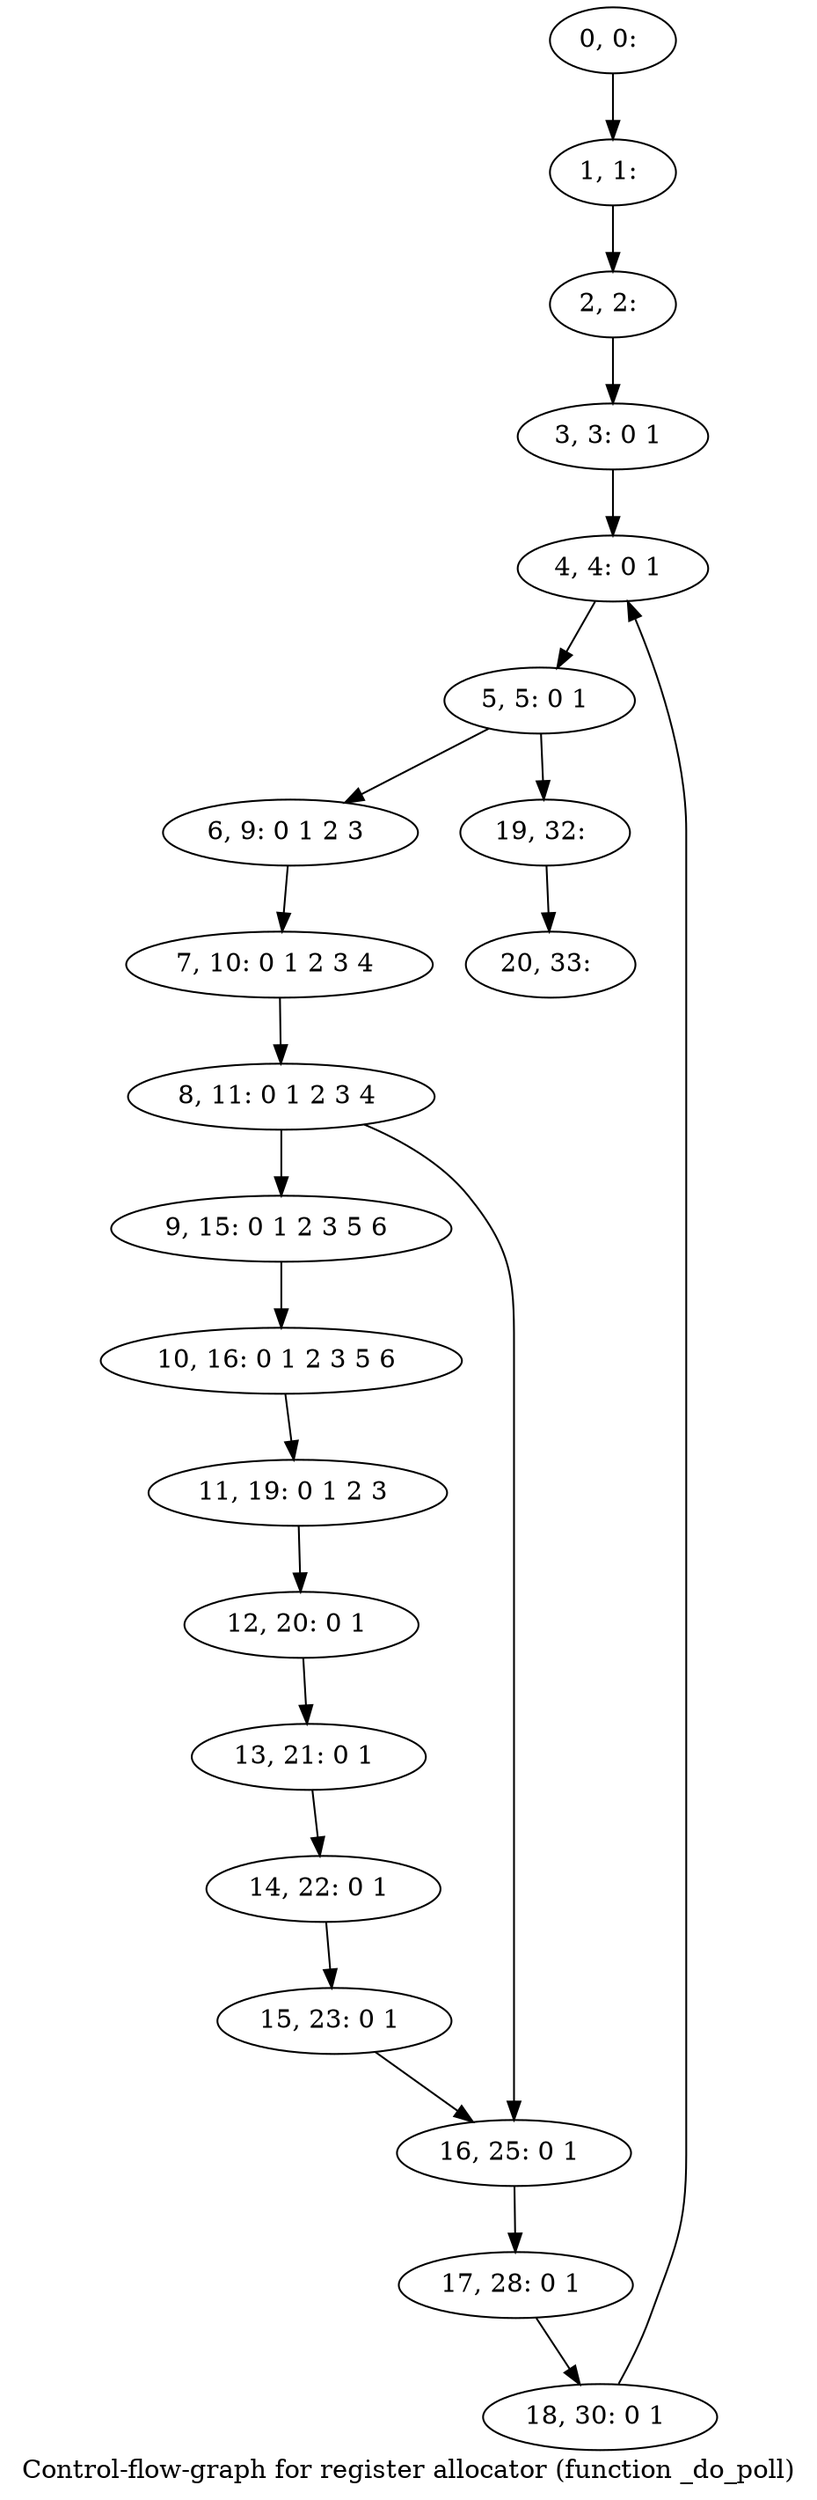 digraph G {
graph [label="Control-flow-graph for register allocator (function _do_poll)"]
0[label="0, 0: "];
1[label="1, 1: "];
2[label="2, 2: "];
3[label="3, 3: 0 1 "];
4[label="4, 4: 0 1 "];
5[label="5, 5: 0 1 "];
6[label="6, 9: 0 1 2 3 "];
7[label="7, 10: 0 1 2 3 4 "];
8[label="8, 11: 0 1 2 3 4 "];
9[label="9, 15: 0 1 2 3 5 6 "];
10[label="10, 16: 0 1 2 3 5 6 "];
11[label="11, 19: 0 1 2 3 "];
12[label="12, 20: 0 1 "];
13[label="13, 21: 0 1 "];
14[label="14, 22: 0 1 "];
15[label="15, 23: 0 1 "];
16[label="16, 25: 0 1 "];
17[label="17, 28: 0 1 "];
18[label="18, 30: 0 1 "];
19[label="19, 32: "];
20[label="20, 33: "];
0->1 ;
1->2 ;
2->3 ;
3->4 ;
4->5 ;
5->6 ;
5->19 ;
6->7 ;
7->8 ;
8->9 ;
8->16 ;
9->10 ;
10->11 ;
11->12 ;
12->13 ;
13->14 ;
14->15 ;
15->16 ;
16->17 ;
17->18 ;
18->4 ;
19->20 ;
}
